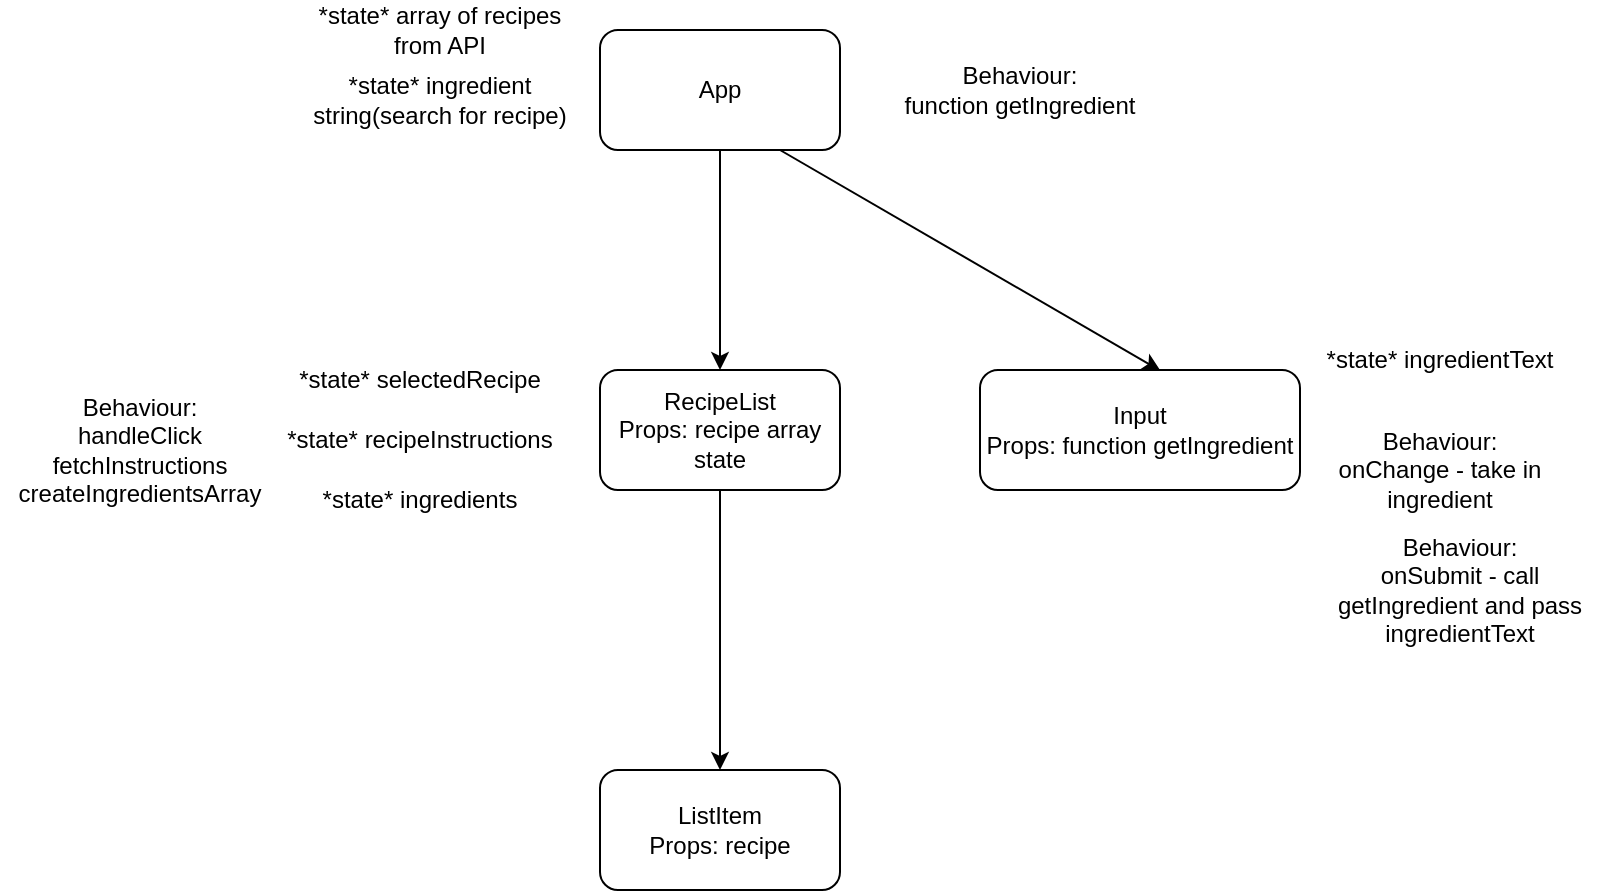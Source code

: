 <mxfile>
    <diagram id="cl0-9PB4Y_ykcrr7Aixt" name="Page-1">
        <mxGraphModel dx="2101" dy="495" grid="1" gridSize="10" guides="1" tooltips="1" connect="1" arrows="1" fold="1" page="1" pageScale="1" pageWidth="850" pageHeight="1100" math="0" shadow="0">
            <root>
                <mxCell id="0"/>
                <mxCell id="1" parent="0"/>
                <mxCell id="18" style="edgeStyle=none;html=1;exitX=0.5;exitY=1;exitDx=0;exitDy=0;entryX=0.5;entryY=0;entryDx=0;entryDy=0;" parent="1" source="4" target="12" edge="1">
                    <mxGeometry relative="1" as="geometry"/>
                </mxCell>
                <mxCell id="4" value="RecipeList&lt;br&gt;Props: recipe array state" style="rounded=1;whiteSpace=wrap;html=1;" parent="1" vertex="1">
                    <mxGeometry x="290" y="360" width="120" height="60" as="geometry"/>
                </mxCell>
                <mxCell id="6" style="edgeStyle=none;html=1;exitX=0.5;exitY=1;exitDx=0;exitDy=0;entryX=0.5;entryY=0;entryDx=0;entryDy=0;" parent="1" source="8" target="4" edge="1">
                    <mxGeometry relative="1" as="geometry"/>
                </mxCell>
                <mxCell id="7" style="edgeStyle=none;html=1;exitX=0.75;exitY=1;exitDx=0;exitDy=0;entryX=0.564;entryY=0.006;entryDx=0;entryDy=0;entryPerimeter=0;" parent="1" source="8" target="11" edge="1">
                    <mxGeometry relative="1" as="geometry"/>
                </mxCell>
                <mxCell id="8" value="App" style="rounded=1;whiteSpace=wrap;html=1;" parent="1" vertex="1">
                    <mxGeometry x="290" y="190" width="120" height="60" as="geometry"/>
                </mxCell>
                <mxCell id="11" value="Input&lt;br&gt;Props: function getIngredient" style="rounded=1;whiteSpace=wrap;html=1;" parent="1" vertex="1">
                    <mxGeometry x="480" y="360" width="160" height="60" as="geometry"/>
                </mxCell>
                <mxCell id="12" value="ListItem&lt;br&gt;Props: recipe" style="rounded=1;whiteSpace=wrap;html=1;" parent="1" vertex="1">
                    <mxGeometry x="290" y="560" width="120" height="60" as="geometry"/>
                </mxCell>
                <mxCell id="13" value="*state* array of recipes from API" style="text;html=1;strokeColor=none;fillColor=none;align=center;verticalAlign=middle;whiteSpace=wrap;rounded=0;" parent="1" vertex="1">
                    <mxGeometry x="140" y="175" width="140" height="30" as="geometry"/>
                </mxCell>
                <mxCell id="14" value="Behaviour:&lt;br&gt;function getIngredient" style="text;html=1;strokeColor=none;fillColor=none;align=center;verticalAlign=middle;whiteSpace=wrap;rounded=0;" parent="1" vertex="1">
                    <mxGeometry x="430" y="205" width="140" height="30" as="geometry"/>
                </mxCell>
                <mxCell id="15" value="*state* ingredientText" style="text;html=1;strokeColor=none;fillColor=none;align=center;verticalAlign=middle;whiteSpace=wrap;rounded=0;" parent="1" vertex="1">
                    <mxGeometry x="640" y="340" width="140" height="30" as="geometry"/>
                </mxCell>
                <mxCell id="17" value="Behaviour:&lt;br&gt;onChange - take in ingredient" style="text;html=1;strokeColor=none;fillColor=none;align=center;verticalAlign=middle;whiteSpace=wrap;rounded=0;" parent="1" vertex="1">
                    <mxGeometry x="640" y="370" width="140" height="80" as="geometry"/>
                </mxCell>
                <mxCell id="19" value="*state* ingredient string(search for recipe)" style="text;html=1;strokeColor=none;fillColor=none;align=center;verticalAlign=middle;whiteSpace=wrap;rounded=0;" vertex="1" parent="1">
                    <mxGeometry x="140" y="210" width="140" height="30" as="geometry"/>
                </mxCell>
                <mxCell id="20" value="Behaviour:&lt;br&gt;onSubmit - call getIngredient and pass ingredientText" style="text;html=1;strokeColor=none;fillColor=none;align=center;verticalAlign=middle;whiteSpace=wrap;rounded=0;" vertex="1" parent="1">
                    <mxGeometry x="650" y="430" width="140" height="80" as="geometry"/>
                </mxCell>
                <mxCell id="21" value="*state* selectedRecipe" style="text;html=1;strokeColor=none;fillColor=none;align=center;verticalAlign=middle;whiteSpace=wrap;rounded=0;" vertex="1" parent="1">
                    <mxGeometry x="130" y="350" width="140" height="30" as="geometry"/>
                </mxCell>
                <mxCell id="22" value="*state* recipeInstructions" style="text;html=1;strokeColor=none;fillColor=none;align=center;verticalAlign=middle;whiteSpace=wrap;rounded=0;" vertex="1" parent="1">
                    <mxGeometry x="130" y="380" width="140" height="30" as="geometry"/>
                </mxCell>
                <mxCell id="23" value="*state* ingredients" style="text;html=1;strokeColor=none;fillColor=none;align=center;verticalAlign=middle;whiteSpace=wrap;rounded=0;" vertex="1" parent="1">
                    <mxGeometry x="130" y="410" width="140" height="30" as="geometry"/>
                </mxCell>
                <mxCell id="24" value="Behaviour:&lt;br&gt;handleClick&lt;br&gt;fetchInstructions&lt;br&gt;createIngredientsArray" style="text;html=1;strokeColor=none;fillColor=none;align=center;verticalAlign=middle;whiteSpace=wrap;rounded=0;" vertex="1" parent="1">
                    <mxGeometry x="-10" y="360" width="140" height="80" as="geometry"/>
                </mxCell>
            </root>
        </mxGraphModel>
    </diagram>
</mxfile>